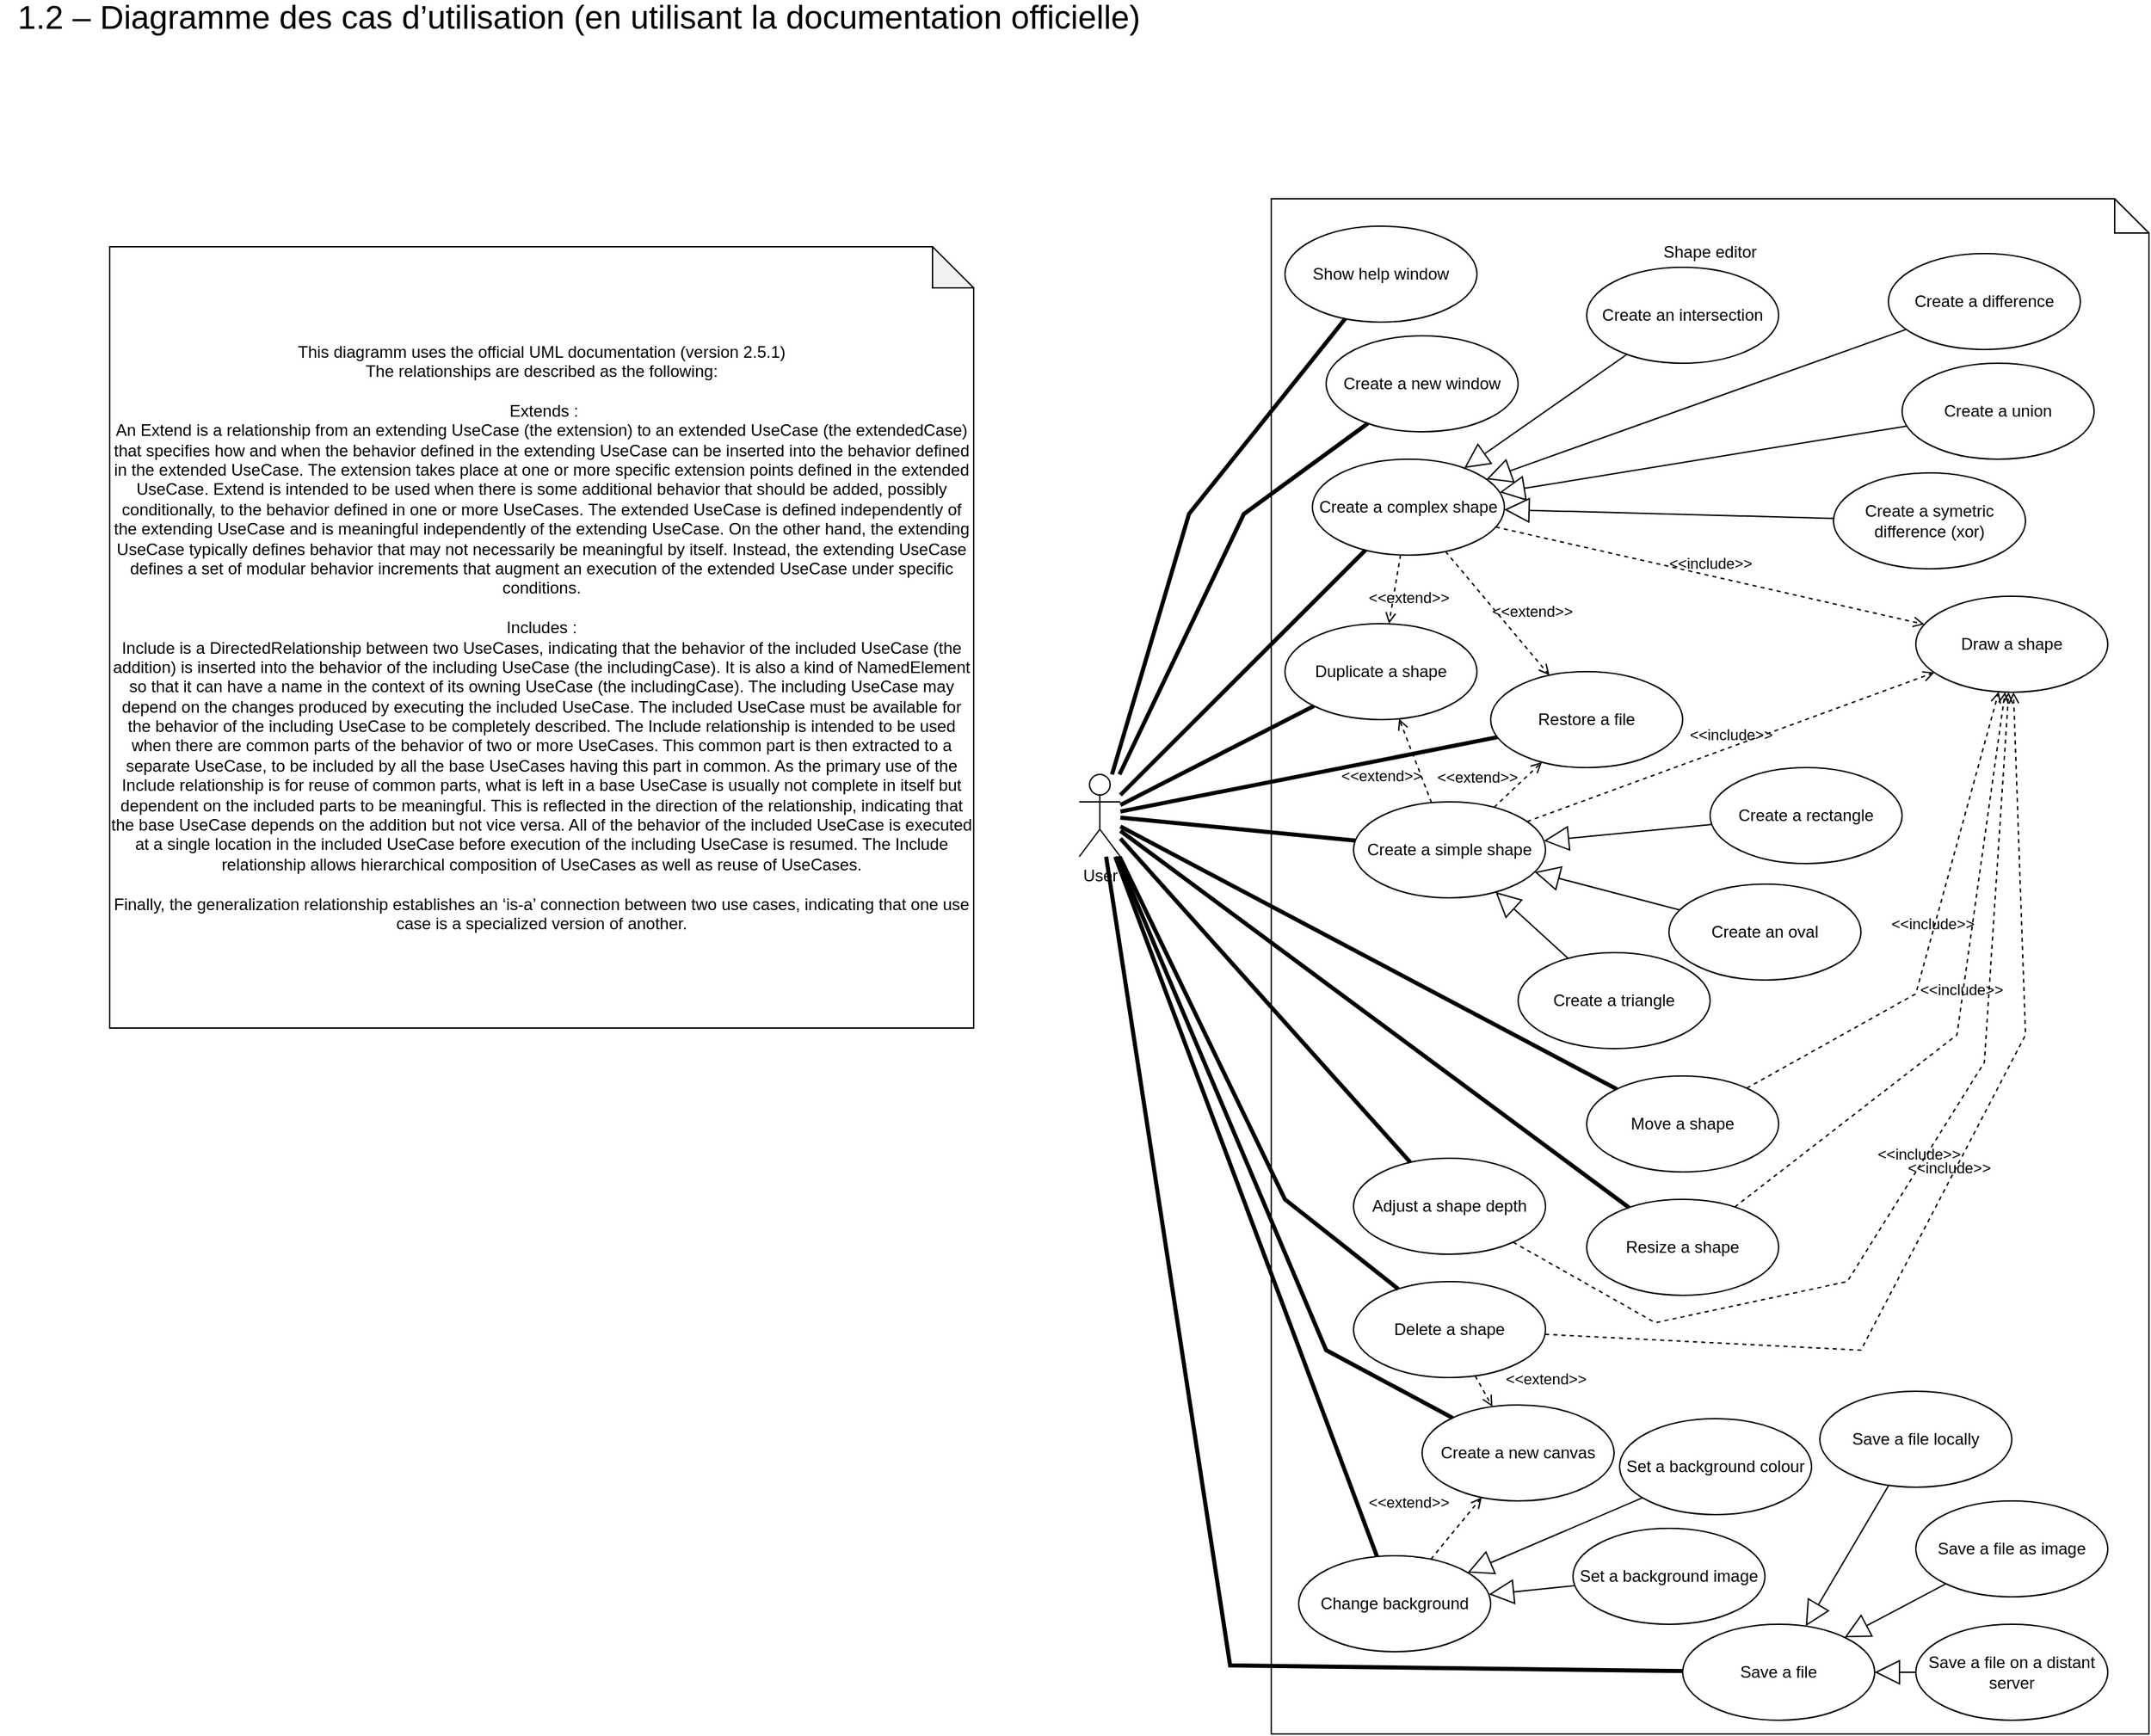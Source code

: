 <mxfile version="24.2.5" type="device">
  <diagram name="Page-1" id="GmKOVnu1HUBhw32VolcF">
    <mxGraphModel dx="2575" dy="1360" grid="1" gridSize="10" guides="1" tooltips="1" connect="1" arrows="1" fold="1" page="1" pageScale="2" pageWidth="827" pageHeight="1169" math="0" shadow="0">
      <root>
        <mxCell id="0" />
        <mxCell id="1" parent="0" />
        <mxCell id="gjoIWEntqids-umup4c_-11" value="Shape editor" style="shape=note2;boundedLbl=1;whiteSpace=wrap;html=1;size=25;verticalAlign=top;align=center;" parent="1" vertex="1">
          <mxGeometry x="967" y="310" width="640" height="1120" as="geometry" />
        </mxCell>
        <mxCell id="gjoIWEntqids-umup4c_-12" value="Create a simple shape" style="ellipse;whiteSpace=wrap;html=1;" parent="1" vertex="1">
          <mxGeometry x="1027" y="750" width="140" height="70" as="geometry" />
        </mxCell>
        <mxCell id="gjoIWEntqids-umup4c_-13" value="Create a rectangle" style="ellipse;whiteSpace=wrap;html=1;" parent="1" vertex="1">
          <mxGeometry x="1287" y="725" width="140" height="70" as="geometry" />
        </mxCell>
        <mxCell id="gjoIWEntqids-umup4c_-16" value="Move&amp;nbsp;a shape" style="ellipse;whiteSpace=wrap;html=1;" parent="1" vertex="1">
          <mxGeometry x="1197" y="950" width="140" height="70" as="geometry" />
        </mxCell>
        <mxCell id="gjoIWEntqids-umup4c_-17" value="Resize&amp;nbsp;a shape" style="ellipse;whiteSpace=wrap;html=1;" parent="1" vertex="1">
          <mxGeometry x="1197" y="1040" width="140" height="70" as="geometry" />
        </mxCell>
        <mxCell id="gjoIWEntqids-umup4c_-18" value="Save a file" style="ellipse;whiteSpace=wrap;html=1;" parent="1" vertex="1">
          <mxGeometry x="1267" y="1350" width="140" height="70" as="geometry" />
        </mxCell>
        <mxCell id="gjoIWEntqids-umup4c_-19" value="Restore a file" style="ellipse;whiteSpace=wrap;html=1;" parent="1" vertex="1">
          <mxGeometry x="1127" y="655" width="140" height="70" as="geometry" />
        </mxCell>
        <mxCell id="gjoIWEntqids-umup4c_-20" value="User" style="shape=umlActor;verticalLabelPosition=bottom;verticalAlign=top;html=1;" parent="1" vertex="1">
          <mxGeometry x="827" y="730" width="30" height="60" as="geometry" />
        </mxCell>
        <mxCell id="gjoIWEntqids-umup4c_-25" value="" style="endArrow=none;startArrow=none;endFill=0;startFill=0;endSize=8;html=1;verticalAlign=bottom;labelBackgroundColor=none;strokeWidth=3;rounded=0;" parent="1" source="gjoIWEntqids-umup4c_-20" target="gjoIWEntqids-umup4c_-12" edge="1">
          <mxGeometry width="160" relative="1" as="geometry">
            <mxPoint x="897" y="750" as="sourcePoint" />
            <mxPoint x="1047" y="750" as="targetPoint" />
          </mxGeometry>
        </mxCell>
        <mxCell id="gjoIWEntqids-umup4c_-29" value="" style="endArrow=none;startArrow=none;endFill=0;startFill=0;endSize=8;html=1;verticalAlign=bottom;labelBackgroundColor=none;strokeWidth=3;rounded=0;" parent="1" source="gjoIWEntqids-umup4c_-20" target="gjoIWEntqids-umup4c_-16" edge="1">
          <mxGeometry width="160" relative="1" as="geometry">
            <mxPoint x="867" y="759" as="sourcePoint" />
            <mxPoint x="1078" y="604" as="targetPoint" />
          </mxGeometry>
        </mxCell>
        <mxCell id="gjoIWEntqids-umup4c_-30" value="" style="endArrow=none;startArrow=none;endFill=0;startFill=0;endSize=8;html=1;verticalAlign=bottom;labelBackgroundColor=none;strokeWidth=3;rounded=0;" parent="1" source="gjoIWEntqids-umup4c_-20" target="gjoIWEntqids-umup4c_-17" edge="1">
          <mxGeometry width="160" relative="1" as="geometry">
            <mxPoint x="867" y="767" as="sourcePoint" />
            <mxPoint x="1081" y="727" as="targetPoint" />
          </mxGeometry>
        </mxCell>
        <mxCell id="gjoIWEntqids-umup4c_-31" value="" style="endArrow=none;startArrow=none;endFill=0;startFill=0;endSize=8;html=1;verticalAlign=bottom;labelBackgroundColor=none;strokeWidth=3;rounded=0;" parent="1" source="gjoIWEntqids-umup4c_-20" target="gjoIWEntqids-umup4c_-19" edge="1">
          <mxGeometry width="160" relative="1" as="geometry">
            <mxPoint x="867" y="773" as="sourcePoint" />
            <mxPoint x="1081" y="813" as="targetPoint" />
          </mxGeometry>
        </mxCell>
        <mxCell id="gjoIWEntqids-umup4c_-32" value="" style="endArrow=none;startArrow=none;endFill=0;startFill=0;endSize=8;html=1;verticalAlign=bottom;labelBackgroundColor=none;strokeWidth=3;rounded=0;" parent="1" source="gjoIWEntqids-umup4c_-20" target="gjoIWEntqids-umup4c_-18" edge="1">
          <mxGeometry width="160" relative="1" as="geometry">
            <mxPoint x="867" y="783" as="sourcePoint" />
            <mxPoint x="1071" y="955" as="targetPoint" />
            <Array as="points">
              <mxPoint x="937" y="1380" />
            </Array>
          </mxGeometry>
        </mxCell>
        <mxCell id="gjoIWEntqids-umup4c_-35" value="Create a complex&amp;nbsp;shape" style="ellipse;whiteSpace=wrap;html=1;" parent="1" vertex="1">
          <mxGeometry x="997" y="500" width="140" height="70" as="geometry" />
        </mxCell>
        <mxCell id="gjoIWEntqids-umup4c_-36" value="" style="endArrow=none;startArrow=none;endFill=0;startFill=0;endSize=8;html=1;verticalAlign=bottom;labelBackgroundColor=none;strokeWidth=3;rounded=0;" parent="1" source="gjoIWEntqids-umup4c_-20" target="gjoIWEntqids-umup4c_-35" edge="1">
          <mxGeometry width="160" relative="1" as="geometry">
            <mxPoint x="867" y="767" as="sourcePoint" />
            <mxPoint x="1083" y="719" as="targetPoint" />
          </mxGeometry>
        </mxCell>
        <mxCell id="gjoIWEntqids-umup4c_-37" value="Create an intersection" style="ellipse;whiteSpace=wrap;html=1;" parent="1" vertex="1">
          <mxGeometry x="1197" y="360" width="140" height="70" as="geometry" />
        </mxCell>
        <mxCell id="gjoIWEntqids-umup4c_-38" value="Create a union" style="ellipse;whiteSpace=wrap;html=1;" parent="1" vertex="1">
          <mxGeometry x="1427" y="430" width="140" height="70" as="geometry" />
        </mxCell>
        <mxCell id="gjoIWEntqids-umup4c_-39" value="Create a difference" style="ellipse;whiteSpace=wrap;html=1;" parent="1" vertex="1">
          <mxGeometry x="1417" y="350" width="140" height="70" as="geometry" />
        </mxCell>
        <mxCell id="gjoIWEntqids-umup4c_-49" value="Draw a shape" style="ellipse;whiteSpace=wrap;html=1;" parent="1" vertex="1">
          <mxGeometry x="1437" y="600" width="140" height="70" as="geometry" />
        </mxCell>
        <mxCell id="gjoIWEntqids-umup4c_-50" value="&amp;lt;&amp;lt;include&amp;gt;&amp;gt;" style="html=1;verticalAlign=bottom;labelBackgroundColor=none;endArrow=open;endFill=0;dashed=1;rounded=0;" parent="1" source="gjoIWEntqids-umup4c_-35" target="gjoIWEntqids-umup4c_-49" edge="1">
          <mxGeometry width="160" relative="1" as="geometry">
            <mxPoint x="1237" y="630" as="sourcePoint" />
            <mxPoint x="1397" y="630" as="targetPoint" />
          </mxGeometry>
        </mxCell>
        <mxCell id="gjoIWEntqids-umup4c_-51" value="&amp;lt;&amp;lt;include&amp;gt;&amp;gt;" style="html=1;verticalAlign=bottom;labelBackgroundColor=none;endArrow=open;endFill=0;dashed=1;rounded=0;" parent="1" source="gjoIWEntqids-umup4c_-12" target="gjoIWEntqids-umup4c_-49" edge="1">
          <mxGeometry width="160" relative="1" as="geometry">
            <mxPoint x="1213" y="607" as="sourcePoint" />
            <mxPoint x="1461" y="653" as="targetPoint" />
          </mxGeometry>
        </mxCell>
        <mxCell id="gjoIWEntqids-umup4c_-52" value="&amp;lt;&amp;lt;include&amp;gt;&amp;gt;" style="html=1;verticalAlign=bottom;labelBackgroundColor=none;endArrow=open;endFill=0;dashed=1;rounded=0;" parent="1" source="gjoIWEntqids-umup4c_-16" target="gjoIWEntqids-umup4c_-49" edge="1">
          <mxGeometry width="160" relative="1" as="geometry">
            <mxPoint x="1216" y="698" as="sourcePoint" />
            <mxPoint x="1459" y="672" as="targetPoint" />
            <Array as="points">
              <mxPoint x="1437" y="890" />
            </Array>
          </mxGeometry>
        </mxCell>
        <mxCell id="gjoIWEntqids-umup4c_-53" value="&amp;lt;&amp;lt;include&amp;gt;&amp;gt;" style="html=1;verticalAlign=bottom;labelBackgroundColor=none;endArrow=open;endFill=0;dashed=1;rounded=0;" parent="1" source="gjoIWEntqids-umup4c_-17" target="gjoIWEntqids-umup4c_-49" edge="1">
          <mxGeometry width="160" relative="1" as="geometry">
            <mxPoint x="1216" y="698" as="sourcePoint" />
            <mxPoint x="1459" y="672" as="targetPoint" />
            <Array as="points">
              <mxPoint x="1467" y="920" />
            </Array>
          </mxGeometry>
        </mxCell>
        <mxCell id="AcUa_AKjGAC0bcapaDOY-7" value="Create a symetric difference (xor)" style="ellipse;whiteSpace=wrap;html=1;" parent="1" vertex="1">
          <mxGeometry x="1377" y="510" width="140" height="70" as="geometry" />
        </mxCell>
        <mxCell id="AcUa_AKjGAC0bcapaDOY-9" value="Create an oval" style="ellipse;whiteSpace=wrap;html=1;" parent="1" vertex="1">
          <mxGeometry x="1257" y="810" width="140" height="70" as="geometry" />
        </mxCell>
        <mxCell id="AcUa_AKjGAC0bcapaDOY-11" value="Create a triangle" style="ellipse;whiteSpace=wrap;html=1;" parent="1" vertex="1">
          <mxGeometry x="1147" y="860" width="140" height="70" as="geometry" />
        </mxCell>
        <mxCell id="AcUa_AKjGAC0bcapaDOY-14" value="Change background" style="ellipse;whiteSpace=wrap;html=1;" parent="1" vertex="1">
          <mxGeometry x="987" y="1300" width="140" height="70" as="geometry" />
        </mxCell>
        <mxCell id="AcUa_AKjGAC0bcapaDOY-15" value="Set a background colour" style="ellipse;whiteSpace=wrap;html=1;" parent="1" vertex="1">
          <mxGeometry x="1221" y="1200" width="140" height="70" as="geometry" />
        </mxCell>
        <mxCell id="AcUa_AKjGAC0bcapaDOY-16" value="Set a background image" style="ellipse;whiteSpace=wrap;html=1;" parent="1" vertex="1">
          <mxGeometry x="1187" y="1280" width="140" height="70" as="geometry" />
        </mxCell>
        <mxCell id="AcUa_AKjGAC0bcapaDOY-19" value="" style="endArrow=none;startArrow=none;endFill=0;startFill=0;endSize=8;html=1;verticalAlign=bottom;labelBackgroundColor=none;strokeWidth=3;rounded=0;" parent="1" source="gjoIWEntqids-umup4c_-20" target="AcUa_AKjGAC0bcapaDOY-14" edge="1">
          <mxGeometry width="160" relative="1" as="geometry">
            <mxPoint x="927" y="840" as="sourcePoint" />
            <mxPoint x="1238" y="1056" as="targetPoint" />
          </mxGeometry>
        </mxCell>
        <mxCell id="AcUa_AKjGAC0bcapaDOY-20" value="Save a file locally" style="ellipse;whiteSpace=wrap;html=1;" parent="1" vertex="1">
          <mxGeometry x="1367" y="1180" width="140" height="70" as="geometry" />
        </mxCell>
        <mxCell id="AcUa_AKjGAC0bcapaDOY-21" value="Save a file on a distant server" style="ellipse;whiteSpace=wrap;html=1;" parent="1" vertex="1">
          <mxGeometry x="1437" y="1350" width="140" height="70" as="geometry" />
        </mxCell>
        <mxCell id="AcUa_AKjGAC0bcapaDOY-22" value="Save a file as image" style="ellipse;whiteSpace=wrap;html=1;" parent="1" vertex="1">
          <mxGeometry x="1437" y="1260" width="140" height="70" as="geometry" />
        </mxCell>
        <mxCell id="AcUa_AKjGAC0bcapaDOY-27" value="Delete a shape" style="ellipse;whiteSpace=wrap;html=1;" parent="1" vertex="1">
          <mxGeometry x="1027" y="1100" width="140" height="70" as="geometry" />
        </mxCell>
        <mxCell id="AcUa_AKjGAC0bcapaDOY-28" value="" style="endArrow=none;startArrow=none;endFill=0;startFill=0;endSize=8;html=1;verticalAlign=bottom;labelBackgroundColor=none;strokeWidth=3;rounded=0;" parent="1" source="gjoIWEntqids-umup4c_-20" target="AcUa_AKjGAC0bcapaDOY-27" edge="1">
          <mxGeometry width="160" relative="1" as="geometry">
            <mxPoint x="863" y="800" as="sourcePoint" />
            <mxPoint x="1035" y="1281" as="targetPoint" />
            <Array as="points">
              <mxPoint x="977" y="1040" />
            </Array>
          </mxGeometry>
        </mxCell>
        <mxCell id="AcUa_AKjGAC0bcapaDOY-29" value="&amp;lt;&amp;lt;include&amp;gt;&amp;gt;" style="html=1;verticalAlign=bottom;labelBackgroundColor=none;endArrow=open;endFill=0;dashed=1;rounded=0;" parent="1" source="AcUa_AKjGAC0bcapaDOY-27" target="gjoIWEntqids-umup4c_-49" edge="1">
          <mxGeometry x="-0.0" width="160" relative="1" as="geometry">
            <mxPoint x="1315" y="1056" as="sourcePoint" />
            <mxPoint x="1512" y="680" as="targetPoint" />
            <Array as="points">
              <mxPoint x="1397" y="1150" />
              <mxPoint x="1517" y="920" />
            </Array>
            <mxPoint as="offset" />
          </mxGeometry>
        </mxCell>
        <mxCell id="AcUa_AKjGAC0bcapaDOY-30" value="Show help window" style="ellipse;whiteSpace=wrap;html=1;" parent="1" vertex="1">
          <mxGeometry x="977" y="330" width="140" height="70" as="geometry" />
        </mxCell>
        <mxCell id="AcUa_AKjGAC0bcapaDOY-31" value="" style="endArrow=none;startArrow=none;endFill=0;startFill=0;endSize=8;html=1;verticalAlign=bottom;labelBackgroundColor=none;strokeWidth=3;rounded=0;" parent="1" source="gjoIWEntqids-umup4c_-20" target="AcUa_AKjGAC0bcapaDOY-30" edge="1">
          <mxGeometry width="160" relative="1" as="geometry">
            <mxPoint x="867" y="755" as="sourcePoint" />
            <mxPoint x="1046" y="576" as="targetPoint" />
            <Array as="points">
              <mxPoint x="907" y="540" />
            </Array>
          </mxGeometry>
        </mxCell>
        <mxCell id="AcUa_AKjGAC0bcapaDOY-32" value="Adjust a shape depth" style="ellipse;whiteSpace=wrap;html=1;" parent="1" vertex="1">
          <mxGeometry x="1027" y="1010" width="140" height="70" as="geometry" />
        </mxCell>
        <mxCell id="AcUa_AKjGAC0bcapaDOY-33" value="&amp;lt;&amp;lt;include&amp;gt;&amp;gt;" style="html=1;verticalAlign=bottom;labelBackgroundColor=none;endArrow=open;endFill=0;dashed=1;rounded=0;" parent="1" source="AcUa_AKjGAC0bcapaDOY-32" target="gjoIWEntqids-umup4c_-49" edge="1">
          <mxGeometry width="160" relative="1" as="geometry">
            <mxPoint x="1147" y="1156" as="sourcePoint" />
            <mxPoint x="1518" y="680" as="targetPoint" />
            <Array as="points">
              <mxPoint x="1247" y="1130" />
              <mxPoint x="1387" y="1100" />
              <mxPoint x="1487" y="940" />
            </Array>
          </mxGeometry>
        </mxCell>
        <mxCell id="AcUa_AKjGAC0bcapaDOY-34" value="" style="endArrow=none;startArrow=none;endFill=0;startFill=0;endSize=8;html=1;verticalAlign=bottom;labelBackgroundColor=none;strokeWidth=3;rounded=0;" parent="1" source="gjoIWEntqids-umup4c_-20" target="AcUa_AKjGAC0bcapaDOY-32" edge="1">
          <mxGeometry width="160" relative="1" as="geometry">
            <mxPoint x="867" y="796" as="sourcePoint" />
            <mxPoint x="1057" y="1121" as="targetPoint" />
          </mxGeometry>
        </mxCell>
        <mxCell id="AcUa_AKjGAC0bcapaDOY-35" value="Duplicate a shape" style="ellipse;whiteSpace=wrap;html=1;" parent="1" vertex="1">
          <mxGeometry x="977" y="620" width="140" height="70" as="geometry" />
        </mxCell>
        <mxCell id="AcUa_AKjGAC0bcapaDOY-38" value="" style="endArrow=none;startArrow=none;endFill=0;startFill=0;endSize=8;html=1;verticalAlign=bottom;labelBackgroundColor=none;strokeWidth=3;rounded=0;" parent="1" source="gjoIWEntqids-umup4c_-20" target="AcUa_AKjGAC0bcapaDOY-35" edge="1">
          <mxGeometry width="160" relative="1" as="geometry">
            <mxPoint x="867" y="767" as="sourcePoint" />
            <mxPoint x="1142" y="713" as="targetPoint" />
          </mxGeometry>
        </mxCell>
        <mxCell id="AcUa_AKjGAC0bcapaDOY-39" value="Create a new canvas" style="ellipse;whiteSpace=wrap;html=1;" parent="1" vertex="1">
          <mxGeometry x="1077" y="1190" width="140" height="70" as="geometry" />
        </mxCell>
        <mxCell id="AcUa_AKjGAC0bcapaDOY-42" value="" style="endArrow=none;startArrow=none;endFill=0;startFill=0;endSize=8;html=1;verticalAlign=bottom;labelBackgroundColor=none;strokeWidth=3;rounded=0;" parent="1" source="gjoIWEntqids-umup4c_-20" target="AcUa_AKjGAC0bcapaDOY-39" edge="1">
          <mxGeometry width="160" relative="1" as="geometry">
            <mxPoint x="863" y="800" as="sourcePoint" />
            <mxPoint x="1054" y="1311" as="targetPoint" />
            <Array as="points">
              <mxPoint x="1007" y="1150" />
            </Array>
          </mxGeometry>
        </mxCell>
        <mxCell id="AcUa_AKjGAC0bcapaDOY-43" value="Create a new window" style="ellipse;whiteSpace=wrap;html=1;" parent="1" vertex="1">
          <mxGeometry x="1007" y="410" width="140" height="70" as="geometry" />
        </mxCell>
        <mxCell id="AcUa_AKjGAC0bcapaDOY-44" value="" style="endArrow=none;startArrow=none;endFill=0;startFill=0;endSize=8;html=1;verticalAlign=bottom;labelBackgroundColor=none;strokeWidth=3;rounded=0;" parent="1" source="gjoIWEntqids-umup4c_-20" target="AcUa_AKjGAC0bcapaDOY-43" edge="1">
          <mxGeometry width="160" relative="1" as="geometry">
            <mxPoint x="867" y="741" as="sourcePoint" />
            <mxPoint x="1039" y="409" as="targetPoint" />
            <Array as="points">
              <mxPoint x="947" y="540" />
            </Array>
          </mxGeometry>
        </mxCell>
        <mxCell id="A62mcifbICNrXdJddmKf-1" value="" style="endArrow=block;endSize=16;endFill=0;html=1;rounded=0;" parent="1" source="gjoIWEntqids-umup4c_-37" target="gjoIWEntqids-umup4c_-35" edge="1">
          <mxGeometry width="160" relative="1" as="geometry">
            <mxPoint x="1364" y="488" as="sourcePoint" />
            <mxPoint x="1190" y="562" as="targetPoint" />
          </mxGeometry>
        </mxCell>
        <mxCell id="A62mcifbICNrXdJddmKf-2" value="" style="endArrow=block;endSize=16;endFill=0;html=1;rounded=0;" parent="1" source="gjoIWEntqids-umup4c_-39" target="gjoIWEntqids-umup4c_-35" edge="1">
          <mxGeometry width="160" relative="1" as="geometry">
            <mxPoint x="1236" y="433" as="sourcePoint" />
            <mxPoint x="1118" y="517" as="targetPoint" />
          </mxGeometry>
        </mxCell>
        <mxCell id="A62mcifbICNrXdJddmKf-3" value="" style="endArrow=block;endSize=16;endFill=0;html=1;rounded=0;" parent="1" source="gjoIWEntqids-umup4c_-38" target="gjoIWEntqids-umup4c_-35" edge="1">
          <mxGeometry width="160" relative="1" as="geometry">
            <mxPoint x="1440" y="415" as="sourcePoint" />
            <mxPoint x="1134" y="525" as="targetPoint" />
          </mxGeometry>
        </mxCell>
        <mxCell id="A62mcifbICNrXdJddmKf-4" value="" style="endArrow=block;endSize=16;endFill=0;html=1;rounded=0;" parent="1" source="AcUa_AKjGAC0bcapaDOY-7" target="gjoIWEntqids-umup4c_-35" edge="1">
          <mxGeometry width="160" relative="1" as="geometry">
            <mxPoint x="1450" y="425" as="sourcePoint" />
            <mxPoint x="1144" y="535" as="targetPoint" />
          </mxGeometry>
        </mxCell>
        <mxCell id="A62mcifbICNrXdJddmKf-5" value="" style="endArrow=block;endSize=16;endFill=0;html=1;rounded=0;" parent="1" source="AcUa_AKjGAC0bcapaDOY-20" target="gjoIWEntqids-umup4c_-18" edge="1">
          <mxGeometry width="160" relative="1" as="geometry">
            <mxPoint x="1590" y="1140" as="sourcePoint" />
            <mxPoint x="1284" y="1250" as="targetPoint" />
          </mxGeometry>
        </mxCell>
        <mxCell id="A62mcifbICNrXdJddmKf-6" value="" style="endArrow=block;endSize=16;endFill=0;html=1;rounded=0;" parent="1" source="AcUa_AKjGAC0bcapaDOY-22" target="gjoIWEntqids-umup4c_-18" edge="1">
          <mxGeometry width="160" relative="1" as="geometry">
            <mxPoint x="1633" y="1260" as="sourcePoint" />
            <mxPoint x="1327" y="1370" as="targetPoint" />
          </mxGeometry>
        </mxCell>
        <mxCell id="A62mcifbICNrXdJddmKf-7" value="" style="endArrow=block;endSize=16;endFill=0;html=1;rounded=0;" parent="1" source="AcUa_AKjGAC0bcapaDOY-21" target="gjoIWEntqids-umup4c_-18" edge="1">
          <mxGeometry width="160" relative="1" as="geometry">
            <mxPoint x="1469" y="1330" as="sourcePoint" />
            <mxPoint x="1395" y="1370" as="targetPoint" />
          </mxGeometry>
        </mxCell>
        <mxCell id="A62mcifbICNrXdJddmKf-8" value="" style="endArrow=block;endSize=16;endFill=0;html=1;rounded=0;" parent="1" source="AcUa_AKjGAC0bcapaDOY-15" target="AcUa_AKjGAC0bcapaDOY-14" edge="1">
          <mxGeometry width="160" relative="1" as="geometry">
            <mxPoint x="1427" y="1259" as="sourcePoint" />
            <mxPoint x="1367" y="1361" as="targetPoint" />
          </mxGeometry>
        </mxCell>
        <mxCell id="A62mcifbICNrXdJddmKf-9" value="" style="endArrow=block;endSize=16;endFill=0;html=1;rounded=0;" parent="1" source="AcUa_AKjGAC0bcapaDOY-16" target="AcUa_AKjGAC0bcapaDOY-14" edge="1">
          <mxGeometry width="160" relative="1" as="geometry">
            <mxPoint x="1248" y="1268" as="sourcePoint" />
            <mxPoint x="1120" y="1322" as="targetPoint" />
          </mxGeometry>
        </mxCell>
        <mxCell id="A62mcifbICNrXdJddmKf-10" value="&amp;lt;&amp;lt;extend&amp;gt;&amp;gt;" style="html=1;verticalAlign=bottom;labelBackgroundColor=none;endArrow=open;endFill=0;dashed=1;rounded=0;" parent="1" source="AcUa_AKjGAC0bcapaDOY-27" target="AcUa_AKjGAC0bcapaDOY-39" edge="1">
          <mxGeometry x="1" y="40" width="160" relative="1" as="geometry">
            <mxPoint x="1194" y="874" as="sourcePoint" />
            <mxPoint x="1141" y="826" as="targetPoint" />
            <mxPoint x="4" y="8" as="offset" />
          </mxGeometry>
        </mxCell>
        <mxCell id="A62mcifbICNrXdJddmKf-11" value="&amp;lt;&amp;lt;extend&amp;gt;&amp;gt;" style="html=1;verticalAlign=bottom;labelBackgroundColor=none;endArrow=open;endFill=0;dashed=1;rounded=0;" parent="1" source="AcUa_AKjGAC0bcapaDOY-14" target="AcUa_AKjGAC0bcapaDOY-39" edge="1">
          <mxGeometry x="-0.494" y="33" width="160" relative="1" as="geometry">
            <mxPoint x="1126" y="1179" as="sourcePoint" />
            <mxPoint x="1138" y="1201" as="targetPoint" />
            <mxPoint as="offset" />
          </mxGeometry>
        </mxCell>
        <mxCell id="A62mcifbICNrXdJddmKf-12" value="" style="endArrow=block;endSize=16;endFill=0;html=1;rounded=0;" parent="1" source="gjoIWEntqids-umup4c_-13" target="gjoIWEntqids-umup4c_-12" edge="1">
          <mxGeometry width="160" relative="1" as="geometry">
            <mxPoint x="1440" y="415" as="sourcePoint" />
            <mxPoint x="1134" y="525" as="targetPoint" />
          </mxGeometry>
        </mxCell>
        <mxCell id="A62mcifbICNrXdJddmKf-13" value="" style="endArrow=block;endSize=16;endFill=0;html=1;rounded=0;" parent="1" source="AcUa_AKjGAC0bcapaDOY-9" target="gjoIWEntqids-umup4c_-12" edge="1">
          <mxGeometry width="160" relative="1" as="geometry">
            <mxPoint x="1298" y="776" as="sourcePoint" />
            <mxPoint x="1176" y="788" as="targetPoint" />
          </mxGeometry>
        </mxCell>
        <mxCell id="A62mcifbICNrXdJddmKf-14" value="" style="endArrow=block;endSize=16;endFill=0;html=1;rounded=0;" parent="1" source="AcUa_AKjGAC0bcapaDOY-11" target="gjoIWEntqids-umup4c_-12" edge="1">
          <mxGeometry width="160" relative="1" as="geometry">
            <mxPoint x="1308" y="786" as="sourcePoint" />
            <mxPoint x="1186" y="798" as="targetPoint" />
          </mxGeometry>
        </mxCell>
        <mxCell id="A62mcifbICNrXdJddmKf-15" value="&amp;lt;&amp;lt;extend&amp;gt;&amp;gt;" style="html=1;verticalAlign=bottom;labelBackgroundColor=none;endArrow=open;endFill=0;dashed=1;rounded=0;" parent="1" source="gjoIWEntqids-umup4c_-12" target="gjoIWEntqids-umup4c_-19" edge="1">
          <mxGeometry x="-0.977" y="19" width="160" relative="1" as="geometry">
            <mxPoint x="1126" y="1179" as="sourcePoint" />
            <mxPoint x="1138" y="1201" as="targetPoint" />
            <mxPoint y="1" as="offset" />
          </mxGeometry>
        </mxCell>
        <mxCell id="A62mcifbICNrXdJddmKf-16" value="&amp;lt;&amp;lt;extend&amp;gt;&amp;gt;" style="html=1;verticalAlign=bottom;labelBackgroundColor=none;endArrow=open;endFill=0;dashed=1;rounded=0;" parent="1" source="gjoIWEntqids-umup4c_-12" target="AcUa_AKjGAC0bcapaDOY-35" edge="1">
          <mxGeometry x="-0.292" y="31" width="160" relative="1" as="geometry">
            <mxPoint x="1139" y="764" as="sourcePoint" />
            <mxPoint x="1174" y="731" as="targetPoint" />
            <mxPoint as="offset" />
          </mxGeometry>
        </mxCell>
        <mxCell id="A62mcifbICNrXdJddmKf-17" value="&amp;lt;&amp;lt;extend&amp;gt;&amp;gt;" style="html=1;verticalAlign=bottom;labelBackgroundColor=none;endArrow=open;endFill=0;dashed=1;rounded=0;" parent="1" source="gjoIWEntqids-umup4c_-35" target="AcUa_AKjGAC0bcapaDOY-35" edge="1">
          <mxGeometry x="0.516" y="12" width="160" relative="1" as="geometry">
            <mxPoint x="1094" y="761" as="sourcePoint" />
            <mxPoint x="1070" y="699" as="targetPoint" />
            <mxPoint as="offset" />
          </mxGeometry>
        </mxCell>
        <mxCell id="A62mcifbICNrXdJddmKf-18" value="&amp;lt;&amp;lt;extend&amp;gt;&amp;gt;" style="html=1;verticalAlign=bottom;labelBackgroundColor=none;endArrow=open;endFill=0;dashed=1;rounded=0;" parent="1" source="gjoIWEntqids-umup4c_-35" target="gjoIWEntqids-umup4c_-19" edge="1">
          <mxGeometry x="0.369" y="14" width="160" relative="1" as="geometry">
            <mxPoint x="1071" y="580" as="sourcePoint" />
            <mxPoint x="1063" y="630" as="targetPoint" />
            <mxPoint as="offset" />
          </mxGeometry>
        </mxCell>
        <mxCell id="A62mcifbICNrXdJddmKf-19" value="This diagramm uses the official UML documentation (version 2.5.1)&lt;div&gt;The relationships are described as the following:&lt;br&gt;&lt;br&gt;&amp;nbsp;Extends :&lt;br&gt;An Extend is a relationship from an extending UseCase (the extension) to an extended UseCase (the extendedCase) that specifies how and when the behavior defined in the extending UseCase can be inserted into the behavior defined in the extended UseCase. The extension takes place at one or more specific extension points defined in the extended UseCase.&amp;nbsp;&lt;span style=&quot;background-color: initial;&quot;&gt;Extend is intended to be used when there is some additional behavior that should be added, possibly conditionally, to&amp;nbsp;&lt;/span&gt;&lt;span style=&quot;background-color: initial;&quot;&gt;the behavior defined in one or more UseCases.&amp;nbsp;&lt;/span&gt;&lt;span style=&quot;background-color: initial;&quot;&gt;The extended UseCase is defined independently of the extending UseCase and is meaningful independently of the&amp;nbsp;&lt;/span&gt;&lt;span style=&quot;background-color: initial;&quot;&gt;extending UseCase. On the other hand, the extending UseCase typically defines behavior that may not necessarily be&amp;nbsp;&lt;/span&gt;&lt;span style=&quot;background-color: initial;&quot;&gt;meaningful by itself. Instead, the extending UseCase defines a set of modular behavior increments that augment an&amp;nbsp;&lt;/span&gt;&lt;span style=&quot;background-color: initial;&quot;&gt;execution of the extended UseCase under specific conditions.&lt;/span&gt;&lt;/div&gt;&lt;div&gt;&lt;br&gt;&lt;/div&gt;&lt;div&gt;Includes :&lt;br&gt;Include is a DirectedRelationship between two UseCases, indicating that the behavior of the included UseCase (the &lt;br&gt;addition) is inserted into the behavior of the including UseCase (the includingCase). It is also a kind of NamedElement so that it can have a name in the context of its owning UseCase (the includingCase). The including UseCase may depend on the changes produced by executing the included UseCase. The included UseCase must be available for the behavior of the including UseCase to be completely described. The Include relationship is intended to be used when there are common parts of the behavior of two or more UseCases. This common part is then extracted to a separate UseCase, to be included by all the base UseCases having this part in common. As the primary use of the Include relationship is for reuse of common parts, what is left in a base UseCase is usually not complete in itself but dependent on the included parts to be meaningful. This is reflected in the direction of the relationship, indicating that the base UseCase depends on the addition but not vice versa. All of the behavior of the included UseCase is executed at a single location in the included UseCase before execution of the including UseCase is resumed. The Include relationship allows hierarchical composition of UseCases as well as reuse of UseCases.&lt;br&gt;&lt;/div&gt;&lt;div&gt;&lt;br&gt;&lt;/div&gt;&lt;div&gt;Finally, the generalization relationship establishes an ‘is-a’ connection between two use cases, indicating that one use case is a specialized version of another.&lt;/div&gt;" style="shape=note;whiteSpace=wrap;html=1;backgroundOutline=1;darkOpacity=0.05;" parent="1" vertex="1">
          <mxGeometry x="120" y="345" width="630" height="570" as="geometry" />
        </mxCell>
        <mxCell id="N3RsfKhyVdHqISrC8k3w-1" value="&lt;span style=&quot;line-height: 107%;&quot;&gt;&lt;font style=&quot;font-size: 24px;&quot;&gt;1.2 – Diagramme des cas d’utilisation&amp;nbsp;(en utilisant la documentation officielle)&amp;nbsp;&lt;/font&gt;&lt;/span&gt;" style="text;html=1;align=center;verticalAlign=middle;resizable=0;points=[];autosize=1;strokeColor=none;fillColor=none;" vertex="1" parent="1">
          <mxGeometry x="40" y="165" width="850" height="30" as="geometry" />
        </mxCell>
      </root>
    </mxGraphModel>
  </diagram>
</mxfile>
